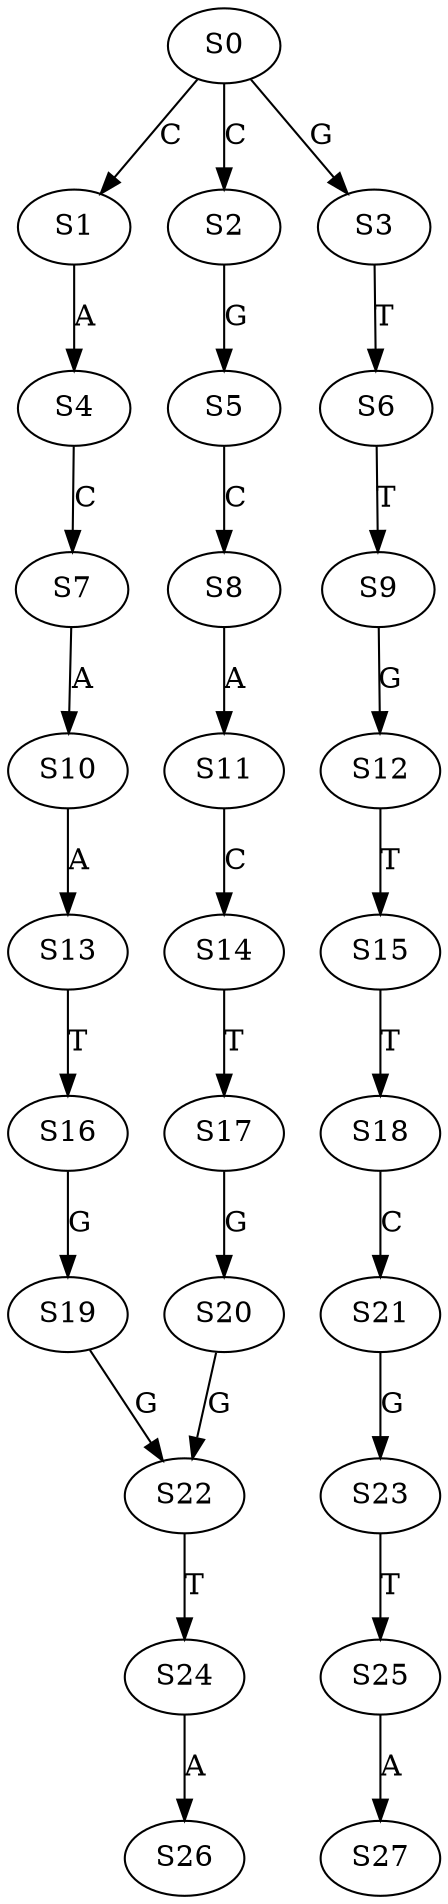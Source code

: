 strict digraph  {
	S0 -> S1 [ label = C ];
	S0 -> S2 [ label = C ];
	S0 -> S3 [ label = G ];
	S1 -> S4 [ label = A ];
	S2 -> S5 [ label = G ];
	S3 -> S6 [ label = T ];
	S4 -> S7 [ label = C ];
	S5 -> S8 [ label = C ];
	S6 -> S9 [ label = T ];
	S7 -> S10 [ label = A ];
	S8 -> S11 [ label = A ];
	S9 -> S12 [ label = G ];
	S10 -> S13 [ label = A ];
	S11 -> S14 [ label = C ];
	S12 -> S15 [ label = T ];
	S13 -> S16 [ label = T ];
	S14 -> S17 [ label = T ];
	S15 -> S18 [ label = T ];
	S16 -> S19 [ label = G ];
	S17 -> S20 [ label = G ];
	S18 -> S21 [ label = C ];
	S19 -> S22 [ label = G ];
	S20 -> S22 [ label = G ];
	S21 -> S23 [ label = G ];
	S22 -> S24 [ label = T ];
	S23 -> S25 [ label = T ];
	S24 -> S26 [ label = A ];
	S25 -> S27 [ label = A ];
}
